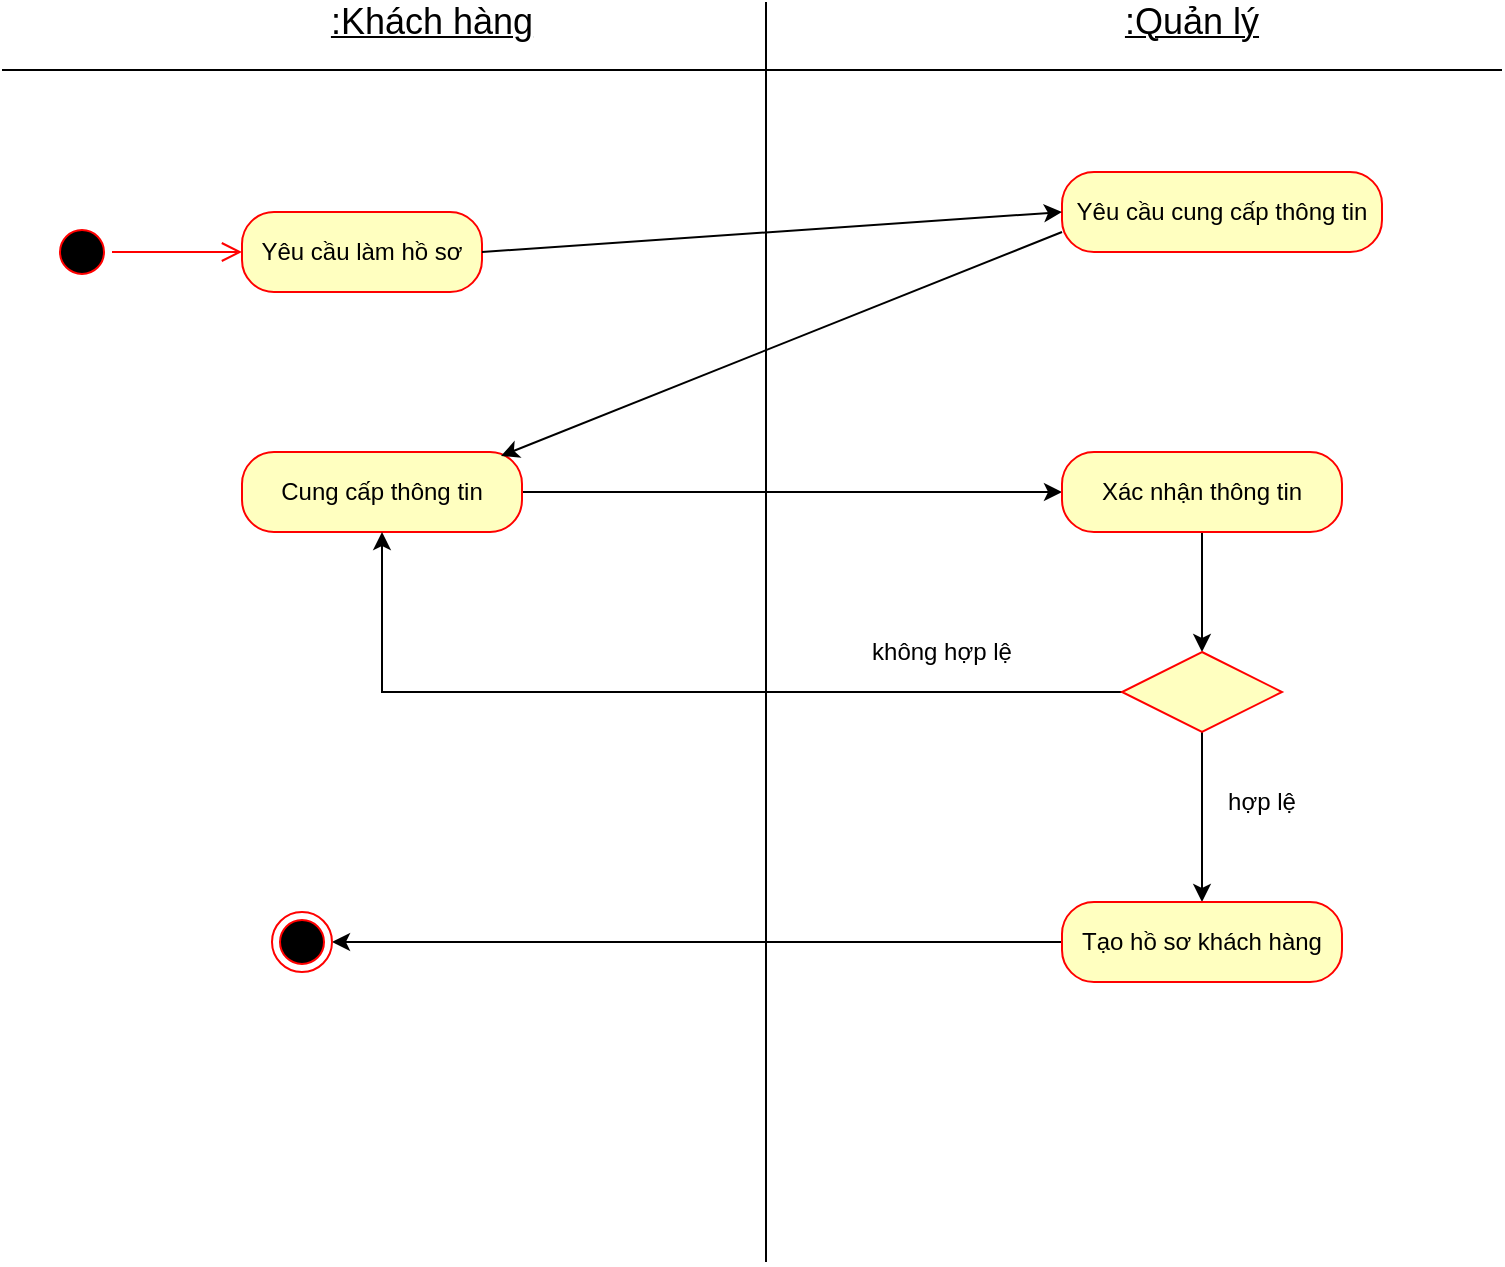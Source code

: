 <mxfile version="10.6.0" type="device"><diagram id="i79vbwtbDi_AtVDsRlkR" name="Page-1"><mxGraphModel dx="792" dy="450" grid="1" gridSize="10" guides="1" tooltips="1" connect="1" arrows="1" fold="1" page="1" pageScale="1" pageWidth="827" pageHeight="1169" math="0" shadow="0"><root><mxCell id="0"/><mxCell id="1" parent="0"/><mxCell id="ECK6Bg8s_0ezihkaMuLG-2" value="" style="line;strokeWidth=1;fillColor=none;align=left;verticalAlign=middle;spacingTop=-1;spacingLeft=3;spacingRight=3;rotatable=0;labelPosition=right;points=[];portConstraint=eastwest;" vertex="1" parent="1"><mxGeometry x="30" y="70" width="750" height="8" as="geometry"/></mxCell><mxCell id="ECK6Bg8s_0ezihkaMuLG-5" value="" style="endArrow=none;html=1;strokeColor=#000000;fillColor=#171717;" edge="1" parent="1"><mxGeometry width="50" height="50" relative="1" as="geometry"><mxPoint x="412" y="670" as="sourcePoint"/><mxPoint x="412" y="40" as="targetPoint"/></mxGeometry></mxCell><mxCell id="ECK6Bg8s_0ezihkaMuLG-7" value="&lt;u&gt;&lt;font style=&quot;font-size: 18px&quot;&gt;:Khách hàng&lt;/font&gt;&lt;/u&gt;" style="text;html=1;strokeColor=none;fillColor=none;align=center;verticalAlign=middle;whiteSpace=wrap;rounded=0;" vertex="1" parent="1"><mxGeometry x="190" y="40" width="110" height="20" as="geometry"/></mxCell><mxCell id="ECK6Bg8s_0ezihkaMuLG-8" value="&lt;u&gt;&lt;font style=&quot;font-size: 18px&quot;&gt;:Quản lý&lt;/font&gt;&lt;/u&gt;" style="text;html=1;strokeColor=none;fillColor=none;align=center;verticalAlign=middle;whiteSpace=wrap;rounded=0;" vertex="1" parent="1"><mxGeometry x="580" y="40" width="90" height="20" as="geometry"/></mxCell><mxCell id="ECK6Bg8s_0ezihkaMuLG-10" value="" style="ellipse;html=1;shape=startState;fillColor=#000000;strokeColor=#ff0000;" vertex="1" parent="1"><mxGeometry x="55" y="150" width="30" height="30" as="geometry"/></mxCell><mxCell id="ECK6Bg8s_0ezihkaMuLG-11" value="" style="edgeStyle=orthogonalEdgeStyle;html=1;verticalAlign=bottom;endArrow=open;endSize=8;strokeColor=#ff0000;" edge="1" source="ECK6Bg8s_0ezihkaMuLG-10" parent="1" target="ECK6Bg8s_0ezihkaMuLG-14"><mxGeometry relative="1" as="geometry"><mxPoint x="160" y="200" as="targetPoint"/></mxGeometry></mxCell><mxCell id="ECK6Bg8s_0ezihkaMuLG-14" value="Yêu cầu làm hồ sơ" style="rounded=1;whiteSpace=wrap;html=1;arcSize=40;fontColor=#000000;fillColor=#ffffc0;strokeColor=#ff0000;" vertex="1" parent="1"><mxGeometry x="150" y="145" width="120" height="40" as="geometry"/></mxCell><mxCell id="ECK6Bg8s_0ezihkaMuLG-15" value="Yêu cầu cung cấp thông tin" style="rounded=1;whiteSpace=wrap;html=1;arcSize=40;fontColor=#000000;fillColor=#ffffc0;strokeColor=#ff0000;" vertex="1" parent="1"><mxGeometry x="560" y="125" width="160" height="40" as="geometry"/></mxCell><mxCell id="ECK6Bg8s_0ezihkaMuLG-24" value="" style="edgeStyle=orthogonalEdgeStyle;rounded=0;orthogonalLoop=1;jettySize=auto;html=1;" edge="1" parent="1" source="ECK6Bg8s_0ezihkaMuLG-20" target="ECK6Bg8s_0ezihkaMuLG-23"><mxGeometry relative="1" as="geometry"/></mxCell><mxCell id="ECK6Bg8s_0ezihkaMuLG-20" value="Cung cấp thông tin" style="rounded=1;whiteSpace=wrap;html=1;arcSize=40;fontColor=#000000;fillColor=#ffffc0;strokeColor=#ff0000;" vertex="1" parent="1"><mxGeometry x="150" y="265" width="140" height="40" as="geometry"/></mxCell><mxCell id="ECK6Bg8s_0ezihkaMuLG-26" value="" style="edgeStyle=orthogonalEdgeStyle;rounded=0;orthogonalLoop=1;jettySize=auto;html=1;" edge="1" parent="1" source="ECK6Bg8s_0ezihkaMuLG-23" target="ECK6Bg8s_0ezihkaMuLG-27"><mxGeometry relative="1" as="geometry"><mxPoint x="630" y="385" as="targetPoint"/></mxGeometry></mxCell><mxCell id="ECK6Bg8s_0ezihkaMuLG-23" value="Xác nhận thông tin" style="rounded=1;whiteSpace=wrap;html=1;arcSize=40;fontColor=#000000;fillColor=#ffffc0;strokeColor=#ff0000;" vertex="1" parent="1"><mxGeometry x="560" y="265" width="140" height="40" as="geometry"/></mxCell><mxCell id="ECK6Bg8s_0ezihkaMuLG-17" value="" style="endArrow=classic;html=1;entryX=0;entryY=0.5;entryDx=0;entryDy=0;exitX=1;exitY=0.5;exitDx=0;exitDy=0;" edge="1" parent="1" source="ECK6Bg8s_0ezihkaMuLG-14" target="ECK6Bg8s_0ezihkaMuLG-15"><mxGeometry width="50" height="50" relative="1" as="geometry"><mxPoint x="30" y="490" as="sourcePoint"/><mxPoint x="80" y="440" as="targetPoint"/></mxGeometry></mxCell><mxCell id="ECK6Bg8s_0ezihkaMuLG-22" value="" style="endArrow=classic;html=1;entryX=0.925;entryY=0.05;entryDx=0;entryDy=0;entryPerimeter=0;exitX=0;exitY=0.75;exitDx=0;exitDy=0;" edge="1" parent="1" source="ECK6Bg8s_0ezihkaMuLG-15" target="ECK6Bg8s_0ezihkaMuLG-20"><mxGeometry width="50" height="50" relative="1" as="geometry"><mxPoint x="250" y="260" as="sourcePoint"/><mxPoint x="300" y="210" as="targetPoint"/></mxGeometry></mxCell><mxCell id="ECK6Bg8s_0ezihkaMuLG-29" value="" style="edgeStyle=orthogonalEdgeStyle;rounded=0;orthogonalLoop=1;jettySize=auto;html=1;entryX=0.5;entryY=1;entryDx=0;entryDy=0;" edge="1" parent="1" source="ECK6Bg8s_0ezihkaMuLG-27" target="ECK6Bg8s_0ezihkaMuLG-20"><mxGeometry relative="1" as="geometry"><mxPoint x="350" y="385" as="targetPoint"/></mxGeometry></mxCell><mxCell id="ECK6Bg8s_0ezihkaMuLG-32" value="" style="edgeStyle=orthogonalEdgeStyle;rounded=0;orthogonalLoop=1;jettySize=auto;html=1;" edge="1" parent="1" source="ECK6Bg8s_0ezihkaMuLG-27" target="ECK6Bg8s_0ezihkaMuLG-34"><mxGeometry relative="1" as="geometry"><mxPoint x="630" y="485" as="targetPoint"/></mxGeometry></mxCell><mxCell id="ECK6Bg8s_0ezihkaMuLG-27" value="" style="rhombus;whiteSpace=wrap;html=1;fillColor=#ffffc0;strokeColor=#ff0000;" vertex="1" parent="1"><mxGeometry x="590" y="365" width="80" height="40" as="geometry"/></mxCell><mxCell id="ECK6Bg8s_0ezihkaMuLG-30" value="không hợp lệ" style="text;html=1;strokeColor=none;fillColor=none;align=center;verticalAlign=middle;whiteSpace=wrap;rounded=0;" vertex="1" parent="1"><mxGeometry x="460" y="355" width="80" height="20" as="geometry"/></mxCell><mxCell id="ECK6Bg8s_0ezihkaMuLG-33" value="hợp lệ" style="text;html=1;strokeColor=none;fillColor=none;align=center;verticalAlign=middle;whiteSpace=wrap;rounded=0;" vertex="1" parent="1"><mxGeometry x="640" y="430" width="40" height="20" as="geometry"/></mxCell><mxCell id="ECK6Bg8s_0ezihkaMuLG-43" value="" style="edgeStyle=orthogonalEdgeStyle;rounded=0;orthogonalLoop=1;jettySize=auto;html=1;strokeColor=#000000;fillColor=#171717;" edge="1" parent="1" source="ECK6Bg8s_0ezihkaMuLG-34" target="ECK6Bg8s_0ezihkaMuLG-44"><mxGeometry relative="1" as="geometry"><mxPoint x="290" y="510" as="targetPoint"/></mxGeometry></mxCell><mxCell id="ECK6Bg8s_0ezihkaMuLG-34" value="Tạo hồ sơ khách hàng" style="rounded=1;whiteSpace=wrap;html=1;arcSize=40;fontColor=#000000;fillColor=#ffffc0;strokeColor=#ff0000;" vertex="1" parent="1"><mxGeometry x="560" y="490" width="140" height="40" as="geometry"/></mxCell><mxCell id="ECK6Bg8s_0ezihkaMuLG-44" value="" style="ellipse;html=1;shape=endState;fillColor=#000000;strokeColor=#ff0000;" vertex="1" parent="1"><mxGeometry x="165" y="495" width="30" height="30" as="geometry"/></mxCell></root></mxGraphModel></diagram></mxfile>